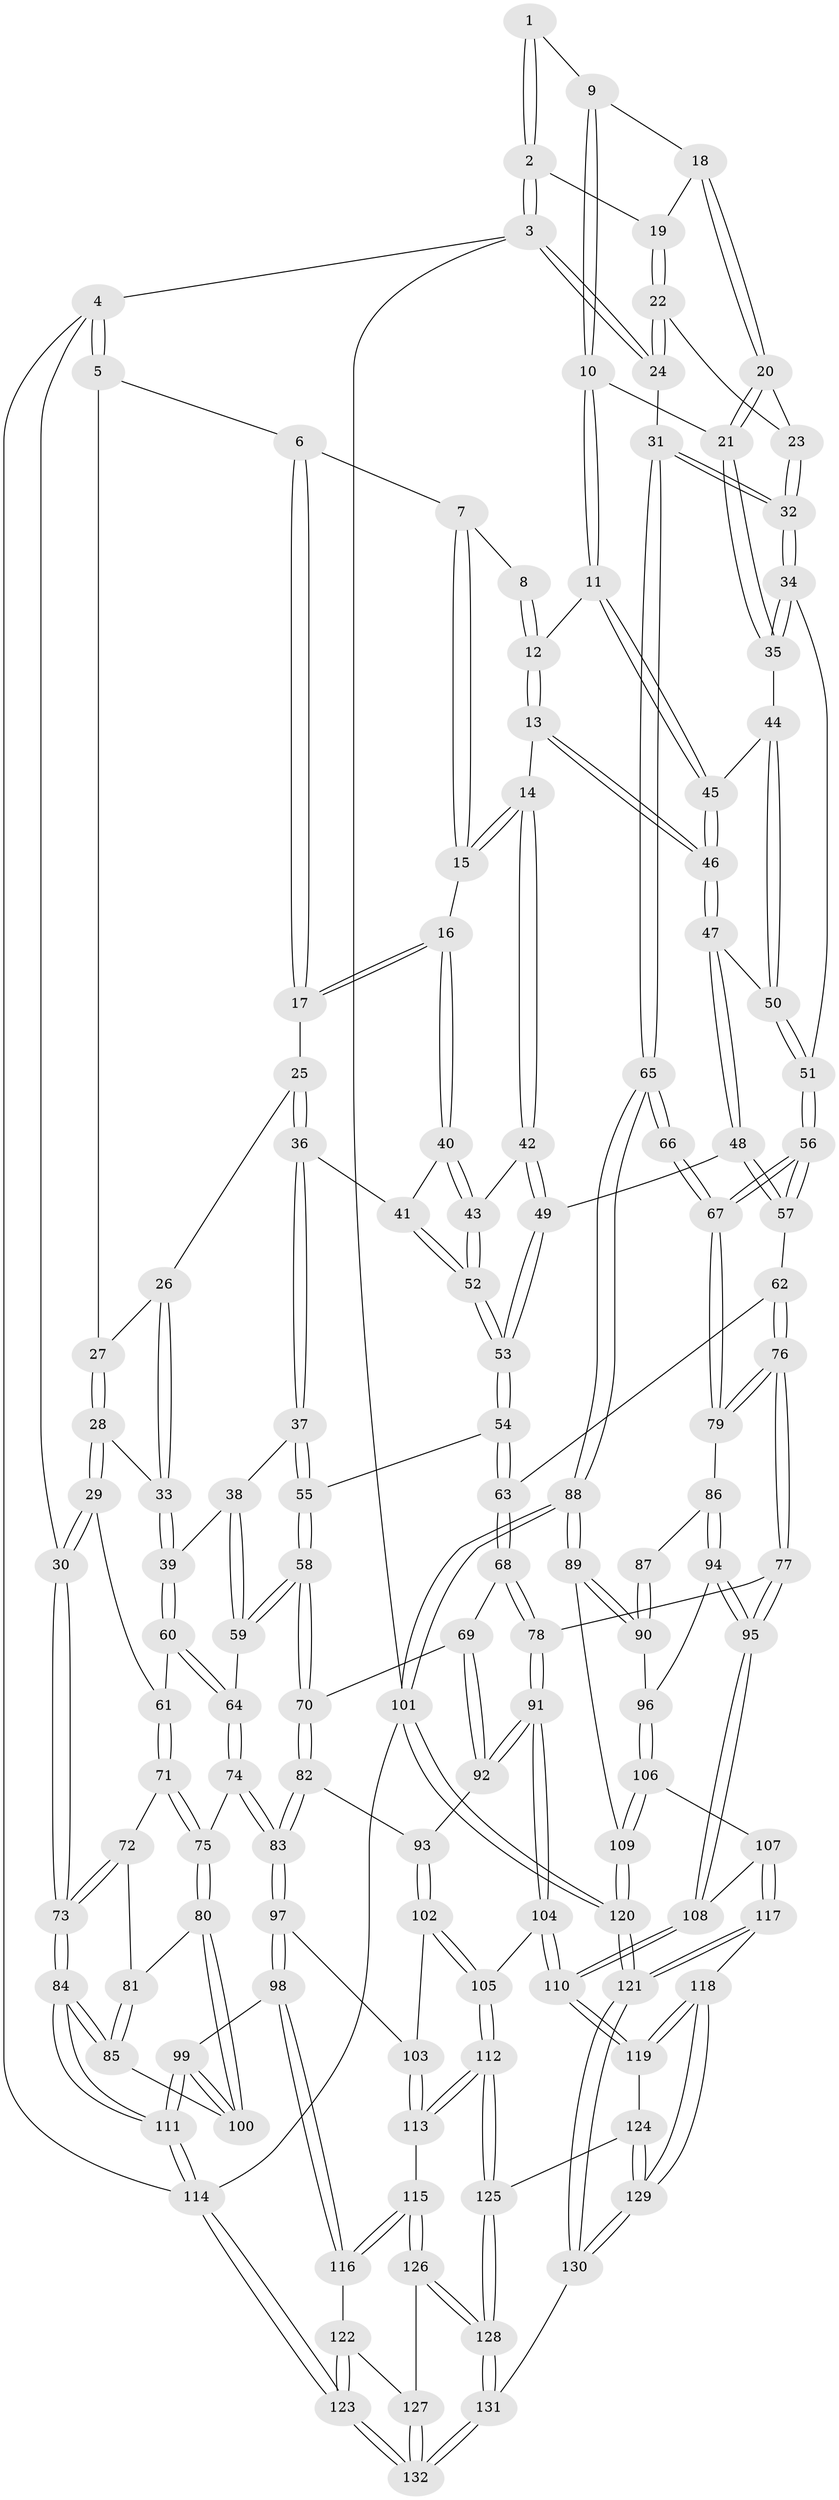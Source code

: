 // Generated by graph-tools (version 1.1) at 2025/38/03/09/25 02:38:40]
// undirected, 132 vertices, 327 edges
graph export_dot {
graph [start="1"]
  node [color=gray90,style=filled];
  1 [pos="+0.8061731123222853+0"];
  2 [pos="+1+0"];
  3 [pos="+1+0"];
  4 [pos="+0+0"];
  5 [pos="+0+0"];
  6 [pos="+0.17557086873453812+0"];
  7 [pos="+0.5273330362248915+0"];
  8 [pos="+0.556128157396952+0"];
  9 [pos="+0.8237631745203434+0.008391028662064894"];
  10 [pos="+0.753450650278006+0.11178400704227745"];
  11 [pos="+0.7006017865173576+0.13591141312312532"];
  12 [pos="+0.6544836723789524+0.12992839258762662"];
  13 [pos="+0.5970511376900659+0.16979551423901765"];
  14 [pos="+0.5964780668874989+0.17013041518546632"];
  15 [pos="+0.46782204207130773+0.04474219600963526"];
  16 [pos="+0.3882769686738582+0.13123714730784844"];
  17 [pos="+0.3065808263027278+0.11325684027488317"];
  18 [pos="+0.9089760800264615+0.07492512090389511"];
  19 [pos="+0.9313817306787049+0.07986304033707178"];
  20 [pos="+0.8656323547574897+0.17420222657442375"];
  21 [pos="+0.8470461611669113+0.18392018310500385"];
  22 [pos="+0.9898304124749602+0.11967568655187931"];
  23 [pos="+0.9006075605832728+0.17996946014281248"];
  24 [pos="+1+0.22807935437932672"];
  25 [pos="+0.29494370404725323+0.12528560363116004"];
  26 [pos="+0.2191141289016732+0.15252508631306297"];
  27 [pos="+0.057846215477395185+0.021188868646404586"];
  28 [pos="+0.09317514264014622+0.2848935453800815"];
  29 [pos="+0+0.3349461066781913"];
  30 [pos="+0+0.34758643130028327"];
  31 [pos="+1+0.37184278968852363"];
  32 [pos="+1+0.34992947779673766"];
  33 [pos="+0.11172748168965134+0.2867169387257681"];
  34 [pos="+0.9949148983494817+0.3467684368523628"];
  35 [pos="+0.845990110939516+0.1989157299852528"];
  36 [pos="+0.28729644830240264+0.30714588270384247"];
  37 [pos="+0.28391317335176397+0.311661044715382"];
  38 [pos="+0.26372038241209167+0.32139394840381597"];
  39 [pos="+0.1571145903487012+0.3127823087409568"];
  40 [pos="+0.38950450423587624+0.13326489050070145"];
  41 [pos="+0.3636140031190776+0.2725546081453295"];
  42 [pos="+0.5926844087773829+0.1751792806210798"];
  43 [pos="+0.5073021546281776+0.23067226429508486"];
  44 [pos="+0.8136145701521122+0.24699164286597647"];
  45 [pos="+0.7226902593395711+0.19648511557950493"];
  46 [pos="+0.7202683730280209+0.30775469386016224"];
  47 [pos="+0.7223531733629527+0.3298138576143115"];
  48 [pos="+0.7053865727707654+0.3438218838363213"];
  49 [pos="+0.6416310939092775+0.3042462631307621"];
  50 [pos="+0.8097305266245106+0.3206816433086148"];
  51 [pos="+0.8843523553032269+0.36095137146704104"];
  52 [pos="+0.48859649316959275+0.30254496496752104"];
  53 [pos="+0.49632932830469845+0.34374350018567623"];
  54 [pos="+0.49376293778631863+0.37168470950754956"];
  55 [pos="+0.43147121550316736+0.4134962745826949"];
  56 [pos="+0.7949583471729768+0.49676320607428054"];
  57 [pos="+0.6888727717266707+0.39504909670098054"];
  58 [pos="+0.3696682953530085+0.5258923279203424"];
  59 [pos="+0.2930626985284327+0.4870999001255387"];
  60 [pos="+0.17799269412705843+0.45572807596715215"];
  61 [pos="+0.08280890845454451+0.48385146702232534"];
  62 [pos="+0.6049046990446442+0.4466617026922991"];
  63 [pos="+0.5864956325311655+0.4442264053632841"];
  64 [pos="+0.21807129776442769+0.49628357846079885"];
  65 [pos="+1+0.3919685047788712"];
  66 [pos="+0.9862856879960415+0.5158219807206865"];
  67 [pos="+0.7990236311539185+0.542796301685283"];
  68 [pos="+0.5230600513859756+0.5457309350962117"];
  69 [pos="+0.4547115280489896+0.5684129138615354"];
  70 [pos="+0.3734971494857384+0.5382225079283619"];
  71 [pos="+0.08266014797077467+0.491338235967097"];
  72 [pos="+0.05929130722209013+0.5142600787198016"];
  73 [pos="+0+0.5976365472804959"];
  74 [pos="+0.15938089623561863+0.5926777435495679"];
  75 [pos="+0.14911152813040535+0.5958645836865218"];
  76 [pos="+0.6894487805575863+0.6115156816733842"];
  77 [pos="+0.6719610580415145+0.6414378953452026"];
  78 [pos="+0.6562966982963839+0.6577858127007946"];
  79 [pos="+0.7932106643689474+0.5549814766781052"];
  80 [pos="+0.13831181418228186+0.6064409756790684"];
  81 [pos="+0.04816682970980813+0.5737756355760311"];
  82 [pos="+0.3244358755893569+0.6479595400050066"];
  83 [pos="+0.3076548904620414+0.6653484777911152"];
  84 [pos="+0+0.6069360259592212"];
  85 [pos="+0+0.6128202586216074"];
  86 [pos="+0.8319119063454035+0.6038595911428988"];
  87 [pos="+0.941492983006894+0.6032883380269366"];
  88 [pos="+1+0.7086450368069184"];
  89 [pos="+0.987317168844984+0.7148151975658343"];
  90 [pos="+0.9383924053561706+0.6956537825588128"];
  91 [pos="+0.6092601038647862+0.7507310642534567"];
  92 [pos="+0.5131872410491706+0.6874997874105524"];
  93 [pos="+0.4395152223820709+0.696537233494074"];
  94 [pos="+0.875838763744965+0.6962050822996894"];
  95 [pos="+0.8418661956192394+0.7274862033690763"];
  96 [pos="+0.9025401913238267+0.698193084322995"];
  97 [pos="+0.2921065901985989+0.734234997755718"];
  98 [pos="+0.1944136793621956+0.8006183530050766"];
  99 [pos="+0.12206470152103446+0.7626451479834868"];
  100 [pos="+0.10641388606357575+0.6728710293862582"];
  101 [pos="+1+1"];
  102 [pos="+0.4134073024154437+0.7642731514195382"];
  103 [pos="+0.32377553941633314+0.7587552376870673"];
  104 [pos="+0.6099219568261773+0.7666131585788669"];
  105 [pos="+0.46218400166808604+0.7980386399479706"];
  106 [pos="+0.9073522537764203+0.8310807192636263"];
  107 [pos="+0.8393459918946357+0.8221284934057344"];
  108 [pos="+0.8190380182556505+0.7835429479232637"];
  109 [pos="+0.9247898789130343+0.8370431635501493"];
  110 [pos="+0.6167592061787878+0.7819903330547129"];
  111 [pos="+0+0.9569279580192788"];
  112 [pos="+0.39635796596417666+0.8825045766135485"];
  113 [pos="+0.3723255419499283+0.8600386146424706"];
  114 [pos="+0+1"];
  115 [pos="+0.25369707775851436+0.8803745484126116"];
  116 [pos="+0.1947697731497738+0.8039138076818856"];
  117 [pos="+0.7757951070390762+0.9957360997121779"];
  118 [pos="+0.6355676945707919+0.853176308306028"];
  119 [pos="+0.6191608808685155+0.8226281489738372"];
  120 [pos="+1+1"];
  121 [pos="+0.900779386372093+1"];
  122 [pos="+0.16417314459242446+0.8677006157294707"];
  123 [pos="+0+1"];
  124 [pos="+0.5128551935010074+0.9072792659200885"];
  125 [pos="+0.40433286944571284+0.9183590989551688"];
  126 [pos="+0.2669511498315744+0.9234723063572576"];
  127 [pos="+0.23263370367916658+0.9835115503403581"];
  128 [pos="+0.38744279271355336+0.9575628309030015"];
  129 [pos="+0.5275548329915513+1"];
  130 [pos="+0.5092330508206653+1"];
  131 [pos="+0.40640346171303054+1"];
  132 [pos="+0.06121934878444298+1"];
  1 -- 2;
  1 -- 2;
  1 -- 9;
  2 -- 3;
  2 -- 3;
  2 -- 19;
  3 -- 4;
  3 -- 24;
  3 -- 24;
  3 -- 101;
  4 -- 5;
  4 -- 5;
  4 -- 30;
  4 -- 114;
  5 -- 6;
  5 -- 27;
  6 -- 7;
  6 -- 17;
  6 -- 17;
  7 -- 8;
  7 -- 15;
  7 -- 15;
  8 -- 12;
  8 -- 12;
  9 -- 10;
  9 -- 10;
  9 -- 18;
  10 -- 11;
  10 -- 11;
  10 -- 21;
  11 -- 12;
  11 -- 45;
  11 -- 45;
  12 -- 13;
  12 -- 13;
  13 -- 14;
  13 -- 46;
  13 -- 46;
  14 -- 15;
  14 -- 15;
  14 -- 42;
  14 -- 42;
  15 -- 16;
  16 -- 17;
  16 -- 17;
  16 -- 40;
  16 -- 40;
  17 -- 25;
  18 -- 19;
  18 -- 20;
  18 -- 20;
  19 -- 22;
  19 -- 22;
  20 -- 21;
  20 -- 21;
  20 -- 23;
  21 -- 35;
  21 -- 35;
  22 -- 23;
  22 -- 24;
  22 -- 24;
  23 -- 32;
  23 -- 32;
  24 -- 31;
  25 -- 26;
  25 -- 36;
  25 -- 36;
  26 -- 27;
  26 -- 33;
  26 -- 33;
  27 -- 28;
  27 -- 28;
  28 -- 29;
  28 -- 29;
  28 -- 33;
  29 -- 30;
  29 -- 30;
  29 -- 61;
  30 -- 73;
  30 -- 73;
  31 -- 32;
  31 -- 32;
  31 -- 65;
  31 -- 65;
  32 -- 34;
  32 -- 34;
  33 -- 39;
  33 -- 39;
  34 -- 35;
  34 -- 35;
  34 -- 51;
  35 -- 44;
  36 -- 37;
  36 -- 37;
  36 -- 41;
  37 -- 38;
  37 -- 55;
  37 -- 55;
  38 -- 39;
  38 -- 59;
  38 -- 59;
  39 -- 60;
  39 -- 60;
  40 -- 41;
  40 -- 43;
  40 -- 43;
  41 -- 52;
  41 -- 52;
  42 -- 43;
  42 -- 49;
  42 -- 49;
  43 -- 52;
  43 -- 52;
  44 -- 45;
  44 -- 50;
  44 -- 50;
  45 -- 46;
  45 -- 46;
  46 -- 47;
  46 -- 47;
  47 -- 48;
  47 -- 48;
  47 -- 50;
  48 -- 49;
  48 -- 57;
  48 -- 57;
  49 -- 53;
  49 -- 53;
  50 -- 51;
  50 -- 51;
  51 -- 56;
  51 -- 56;
  52 -- 53;
  52 -- 53;
  53 -- 54;
  53 -- 54;
  54 -- 55;
  54 -- 63;
  54 -- 63;
  55 -- 58;
  55 -- 58;
  56 -- 57;
  56 -- 57;
  56 -- 67;
  56 -- 67;
  57 -- 62;
  58 -- 59;
  58 -- 59;
  58 -- 70;
  58 -- 70;
  59 -- 64;
  60 -- 61;
  60 -- 64;
  60 -- 64;
  61 -- 71;
  61 -- 71;
  62 -- 63;
  62 -- 76;
  62 -- 76;
  63 -- 68;
  63 -- 68;
  64 -- 74;
  64 -- 74;
  65 -- 66;
  65 -- 66;
  65 -- 88;
  65 -- 88;
  66 -- 67;
  66 -- 67;
  67 -- 79;
  67 -- 79;
  68 -- 69;
  68 -- 78;
  68 -- 78;
  69 -- 70;
  69 -- 92;
  69 -- 92;
  70 -- 82;
  70 -- 82;
  71 -- 72;
  71 -- 75;
  71 -- 75;
  72 -- 73;
  72 -- 73;
  72 -- 81;
  73 -- 84;
  73 -- 84;
  74 -- 75;
  74 -- 83;
  74 -- 83;
  75 -- 80;
  75 -- 80;
  76 -- 77;
  76 -- 77;
  76 -- 79;
  76 -- 79;
  77 -- 78;
  77 -- 95;
  77 -- 95;
  78 -- 91;
  78 -- 91;
  79 -- 86;
  80 -- 81;
  80 -- 100;
  80 -- 100;
  81 -- 85;
  81 -- 85;
  82 -- 83;
  82 -- 83;
  82 -- 93;
  83 -- 97;
  83 -- 97;
  84 -- 85;
  84 -- 85;
  84 -- 111;
  84 -- 111;
  85 -- 100;
  86 -- 87;
  86 -- 94;
  86 -- 94;
  87 -- 90;
  87 -- 90;
  88 -- 89;
  88 -- 89;
  88 -- 101;
  88 -- 101;
  89 -- 90;
  89 -- 90;
  89 -- 109;
  90 -- 96;
  91 -- 92;
  91 -- 92;
  91 -- 104;
  91 -- 104;
  92 -- 93;
  93 -- 102;
  93 -- 102;
  94 -- 95;
  94 -- 95;
  94 -- 96;
  95 -- 108;
  95 -- 108;
  96 -- 106;
  96 -- 106;
  97 -- 98;
  97 -- 98;
  97 -- 103;
  98 -- 99;
  98 -- 116;
  98 -- 116;
  99 -- 100;
  99 -- 100;
  99 -- 111;
  99 -- 111;
  101 -- 120;
  101 -- 120;
  101 -- 114;
  102 -- 103;
  102 -- 105;
  102 -- 105;
  103 -- 113;
  103 -- 113;
  104 -- 105;
  104 -- 110;
  104 -- 110;
  105 -- 112;
  105 -- 112;
  106 -- 107;
  106 -- 109;
  106 -- 109;
  107 -- 108;
  107 -- 117;
  107 -- 117;
  108 -- 110;
  108 -- 110;
  109 -- 120;
  109 -- 120;
  110 -- 119;
  110 -- 119;
  111 -- 114;
  111 -- 114;
  112 -- 113;
  112 -- 113;
  112 -- 125;
  112 -- 125;
  113 -- 115;
  114 -- 123;
  114 -- 123;
  115 -- 116;
  115 -- 116;
  115 -- 126;
  115 -- 126;
  116 -- 122;
  117 -- 118;
  117 -- 121;
  117 -- 121;
  118 -- 119;
  118 -- 119;
  118 -- 129;
  118 -- 129;
  119 -- 124;
  120 -- 121;
  120 -- 121;
  121 -- 130;
  121 -- 130;
  122 -- 123;
  122 -- 123;
  122 -- 127;
  123 -- 132;
  123 -- 132;
  124 -- 125;
  124 -- 129;
  124 -- 129;
  125 -- 128;
  125 -- 128;
  126 -- 127;
  126 -- 128;
  126 -- 128;
  127 -- 132;
  127 -- 132;
  128 -- 131;
  128 -- 131;
  129 -- 130;
  129 -- 130;
  130 -- 131;
  131 -- 132;
  131 -- 132;
}
